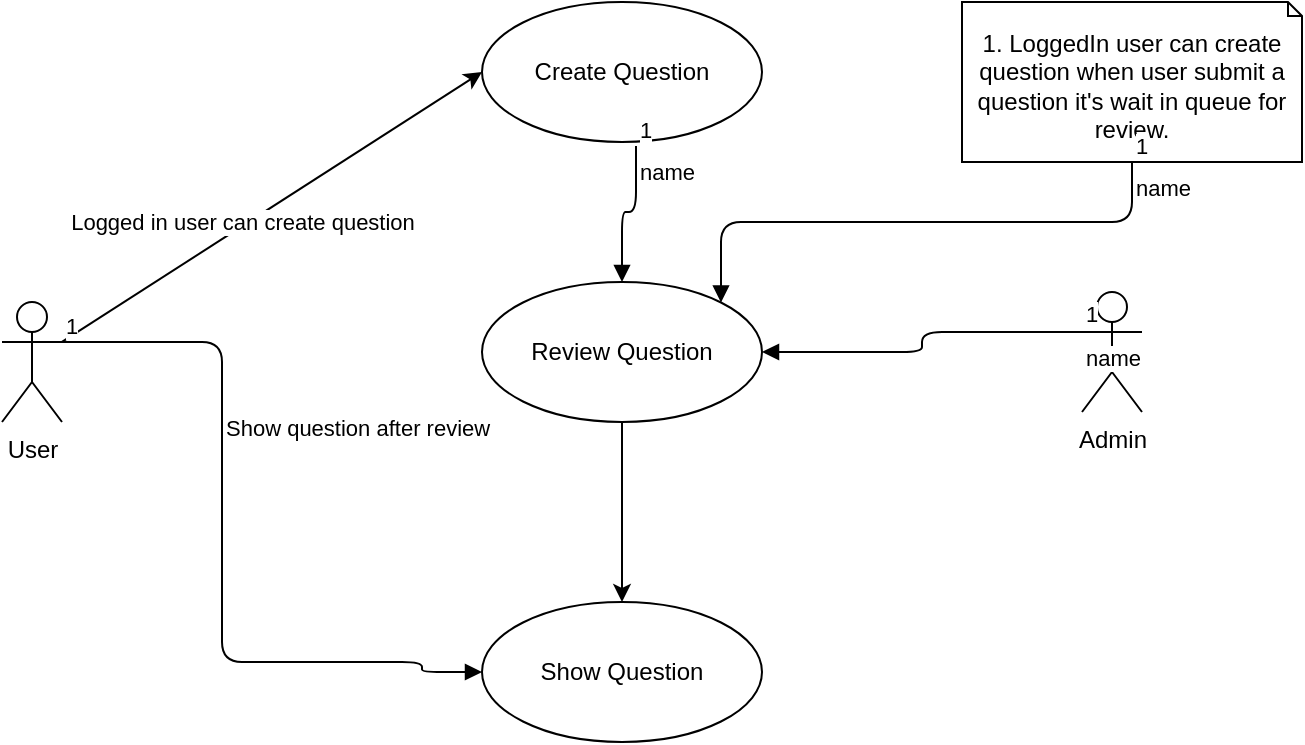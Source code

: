 <mxfile>
    <diagram id="UDdO6nCzOXkOYRoj1HMu" name="Page-1">
        <mxGraphModel dx="748" dy="459" grid="1" gridSize="10" guides="1" tooltips="1" connect="1" arrows="1" fold="1" page="1" pageScale="1" pageWidth="850" pageHeight="1100" background="none" math="0" shadow="0">
            <root>
                <mxCell id="0"/>
                <mxCell id="1" parent="0"/>
                <mxCell id="2" value="Create Question" style="ellipse;whiteSpace=wrap;html=1;" vertex="1" parent="1">
                    <mxGeometry x="290" y="30" width="140" height="70" as="geometry"/>
                </mxCell>
                <mxCell id="22" value="" style="edgeStyle=none;html=1;" edge="1" parent="1" source="3" target="4">
                    <mxGeometry relative="1" as="geometry"/>
                </mxCell>
                <mxCell id="3" value="Review Question" style="ellipse;whiteSpace=wrap;html=1;" vertex="1" parent="1">
                    <mxGeometry x="290" y="170" width="140" height="70" as="geometry"/>
                </mxCell>
                <mxCell id="4" value="Show Question" style="ellipse;whiteSpace=wrap;html=1;" vertex="1" parent="1">
                    <mxGeometry x="290" y="330" width="140" height="70" as="geometry"/>
                </mxCell>
                <mxCell id="11" style="edgeStyle=none;html=1;exitX=1;exitY=0.333;exitDx=0;exitDy=0;exitPerimeter=0;entryX=0;entryY=0.5;entryDx=0;entryDy=0;" edge="1" parent="1" source="5" target="2">
                    <mxGeometry relative="1" as="geometry"/>
                </mxCell>
                <mxCell id="23" value="Logged in user can create question" style="edgeLabel;html=1;align=center;verticalAlign=middle;resizable=0;points=[];" vertex="1" connectable="0" parent="11">
                    <mxGeometry x="-0.711" y="1" relative="1" as="geometry">
                        <mxPoint x="60" y="-40" as="offset"/>
                    </mxGeometry>
                </mxCell>
                <mxCell id="5" value="User" style="shape=umlActor;verticalLabelPosition=bottom;verticalAlign=top;html=1;" vertex="1" parent="1">
                    <mxGeometry x="50" y="180" width="30" height="60" as="geometry"/>
                </mxCell>
                <mxCell id="7" value="Admin" style="shape=umlActor;verticalLabelPosition=bottom;verticalAlign=top;html=1;" vertex="1" parent="1">
                    <mxGeometry x="590" y="175" width="30" height="60" as="geometry"/>
                </mxCell>
                <mxCell id="14" value="Show question after review" style="endArrow=block;endFill=1;html=1;edgeStyle=orthogonalEdgeStyle;align=left;verticalAlign=top;entryX=0;entryY=0.5;entryDx=0;entryDy=0;" edge="1" parent="1" target="4">
                    <mxGeometry x="-0.413" relative="1" as="geometry">
                        <mxPoint x="80" y="200" as="sourcePoint"/>
                        <mxPoint x="260" y="365" as="targetPoint"/>
                        <Array as="points">
                            <mxPoint x="160" y="200"/>
                            <mxPoint x="160" y="360"/>
                            <mxPoint x="260" y="360"/>
                            <mxPoint x="260" y="365"/>
                        </Array>
                        <mxPoint as="offset"/>
                    </mxGeometry>
                </mxCell>
                <mxCell id="15" value="1" style="edgeLabel;resizable=0;html=1;align=left;verticalAlign=bottom;" connectable="0" vertex="1" parent="14">
                    <mxGeometry x="-1" relative="1" as="geometry"/>
                </mxCell>
                <mxCell id="18" value="name" style="endArrow=block;endFill=1;html=1;edgeStyle=orthogonalEdgeStyle;align=left;verticalAlign=top;exitX=0;exitY=0.333;exitDx=0;exitDy=0;exitPerimeter=0;entryX=1;entryY=0.5;entryDx=0;entryDy=0;" edge="1" parent="1" source="7" target="3">
                    <mxGeometry x="-1" relative="1" as="geometry">
                        <mxPoint x="290" y="230" as="sourcePoint"/>
                        <mxPoint x="450" y="230" as="targetPoint"/>
                    </mxGeometry>
                </mxCell>
                <mxCell id="19" value="1" style="edgeLabel;resizable=0;html=1;align=left;verticalAlign=bottom;" connectable="0" vertex="1" parent="18">
                    <mxGeometry x="-1" relative="1" as="geometry"/>
                </mxCell>
                <mxCell id="20" value="name" style="endArrow=block;endFill=1;html=1;edgeStyle=orthogonalEdgeStyle;align=left;verticalAlign=top;exitX=0.55;exitY=1.029;exitDx=0;exitDy=0;exitPerimeter=0;entryX=0.5;entryY=0;entryDx=0;entryDy=0;" edge="1" parent="1" source="2" target="3">
                    <mxGeometry x="-1" relative="1" as="geometry">
                        <mxPoint x="290" y="230" as="sourcePoint"/>
                        <mxPoint x="450" y="230" as="targetPoint"/>
                    </mxGeometry>
                </mxCell>
                <mxCell id="21" value="1" style="edgeLabel;resizable=0;html=1;align=left;verticalAlign=bottom;" connectable="0" vertex="1" parent="20">
                    <mxGeometry x="-1" relative="1" as="geometry"/>
                </mxCell>
                <mxCell id="24" value="1. LoggedIn user can create question when user submit a question it's wait in queue for review." style="shape=note2;boundedLbl=1;whiteSpace=wrap;html=1;size=7;verticalAlign=top;align=center;" vertex="1" parent="1">
                    <mxGeometry x="530" y="30" width="170" height="80" as="geometry"/>
                </mxCell>
                <mxCell id="25" value="name" style="endArrow=block;endFill=1;html=1;edgeStyle=orthogonalEdgeStyle;align=left;verticalAlign=top;entryX=1;entryY=0;entryDx=0;entryDy=0;exitX=0.5;exitY=1;exitDx=0;exitDy=0;exitPerimeter=0;" edge="1" parent="1" source="24" target="3">
                    <mxGeometry x="-1" relative="1" as="geometry">
                        <mxPoint x="490" y="140" as="sourcePoint"/>
                        <mxPoint x="650" y="140" as="targetPoint"/>
                    </mxGeometry>
                </mxCell>
                <mxCell id="26" value="1" style="edgeLabel;resizable=0;html=1;align=left;verticalAlign=bottom;" connectable="0" vertex="1" parent="25">
                    <mxGeometry x="-1" relative="1" as="geometry"/>
                </mxCell>
            </root>
        </mxGraphModel>
    </diagram>
</mxfile>